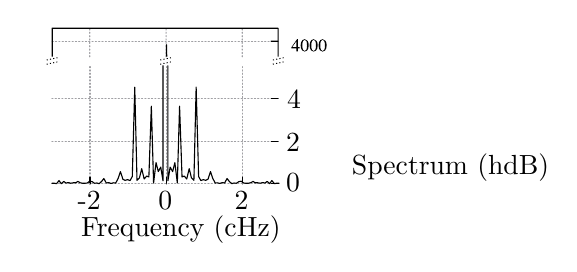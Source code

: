 
\definecolor{ca0a0a4}{RGB}{160,160,164}


\def \globalscale {1.0}
\begin{tikzpicture}[y=0.80pt, x=0.80pt, yscale=-\globalscale, xscale=\globalscale, inner sep=0pt, outer sep=0pt]
\begin{scope}[draw=black,line join=bevel,line cap=rect,even odd rule,line width=0.800pt]
\end{scope}
\begin{scope}[scale=1.012,draw=black,line join=bevel,line cap=rect,even odd rule,line width=0.800pt]
\end{scope}
\begin{scope}[scale=1.012,draw=ca0a0a4,dash pattern=on 0.40pt off 0.80pt,line join=round,line cap=round,even odd rule,line width=0.400pt]
  \path[draw] (29.5,86.5) -- (29.5,33.734);



\end{scope}
\begin{scope}[scale=1.012,draw=black,line join=round,line cap=round,even odd rule,line width=0.400pt]
  \path[draw] (29.5,86.5) -- (29.5,83.5);



\end{scope}
\begin{scope}[scale=1.012,draw=black,line join=bevel,line cap=rect,even odd rule,line width=0.800pt]
\end{scope}
\begin{scope}[cm={{1.012,0.0,0.0,1.012,(24.3,99.225)}},draw=black,line join=bevel,line cap=rect,even odd rule,line width=0.800pt]
\end{scope}
\begin{scope}[cm={{1.012,0.0,0.0,1.012,(24.3,99.225)}},draw=black,line join=bevel,line cap=rect,even odd rule,line width=0.800pt]
\end{scope}
\begin{scope}[cm={{1.012,0.0,0.0,1.012,(24.3,99.225)}},draw=black,line join=bevel,line cap=rect,even odd rule,line width=0.800pt]
\end{scope}
\begin{scope}[cm={{1.012,0.0,0.0,1.012,(24.3,99.225)}},draw=black,line join=bevel,line cap=rect,even odd rule,line width=0.800pt]
\end{scope}
\begin{scope}[cm={{1.012,0.0,0.0,1.012,(24.3,99.225)}},draw=black,line join=bevel,line cap=rect,even odd rule,line width=0.800pt]
\end{scope}
\begin{scope}[cm={{1.012,0.0,0.0,1.012,(24.3,99.225)}},draw=black,line join=bevel,line cap=rect,even odd rule,line width=0.800pt]
  \path[fill=black] (0.0,0.0) node[above right] (text32) {-2};



\end{scope}
\begin{scope}[cm={{1.012,0.0,0.0,1.012,(24.3,99.225)}},draw=black,line join=bevel,line cap=rect,even odd rule,line width=0.800pt]
\end{scope}
\begin{scope}[scale=1.012,draw=black,line join=bevel,line cap=rect,even odd rule,line width=0.800pt]
\end{scope}
\begin{scope}[scale=1.012,draw=ca0a0a4,dash pattern=on 0.40pt off 0.80pt,line join=round,line cap=round,even odd rule,line width=0.400pt]
  \path[draw] (63.5,86.5) -- (63.5,33.757);



\end{scope}
\begin{scope}[scale=1.012,draw=black,line join=round,line cap=round,even odd rule,line width=0.400pt]
  \path[draw] (63.5,86.5) -- (63.5,83.5);



\end{scope}
\begin{scope}[scale=1.012,draw=black,line join=bevel,line cap=rect,even odd rule,line width=0.800pt]
\end{scope}
\begin{scope}[cm={{1.012,0.0,0.0,1.012,(60.75,99.225)}},draw=black,line join=bevel,line cap=rect,even odd rule,line width=0.800pt]
\end{scope}
\begin{scope}[cm={{1.012,0.0,0.0,1.012,(60.75,99.225)}},draw=black,line join=bevel,line cap=rect,even odd rule,line width=0.800pt]
\end{scope}
\begin{scope}[cm={{1.012,0.0,0.0,1.012,(60.75,99.225)}},draw=black,line join=bevel,line cap=rect,even odd rule,line width=0.800pt]
\end{scope}
\begin{scope}[cm={{1.012,0.0,0.0,1.012,(60.75,99.225)}},draw=black,line join=bevel,line cap=rect,even odd rule,line width=0.800pt]
\end{scope}
\begin{scope}[cm={{1.012,0.0,0.0,1.012,(60.75,99.225)}},draw=black,line join=bevel,line cap=rect,even odd rule,line width=0.800pt]
\end{scope}
\begin{scope}[cm={{1.012,0.0,0.0,1.012,(60.75,99.225)}},draw=black,line join=bevel,line cap=rect,even odd rule,line width=0.800pt]
  \path[fill=black] (0.0,0.0) node[above right] (text60) {0};



\end{scope}
\begin{scope}[cm={{1.012,0.0,0.0,1.012,(60.75,99.225)}},draw=black,line join=bevel,line cap=rect,even odd rule,line width=0.800pt]
\end{scope}
\begin{scope}[scale=1.012,draw=black,line join=bevel,line cap=rect,even odd rule,line width=0.800pt]
\end{scope}
\begin{scope}[scale=1.012,draw=ca0a0a4,dash pattern=on 0.40pt off 0.80pt,line join=round,line cap=round,even odd rule,line width=0.400pt]
  \path[draw] (97.5,86.5) -- (97.5,33.809);



\end{scope}
\begin{scope}[scale=1.012,draw=black,line join=round,line cap=round,even odd rule,line width=0.400pt]
  \path[draw] (97.5,86.5) -- (97.5,83.5);



\end{scope}
\begin{scope}[scale=1.012,draw=black,line join=bevel,line cap=rect,even odd rule,line width=0.800pt]
\end{scope}
\begin{scope}[cm={{1.012,0.0,0.0,1.012,(95.175,99.225)}},draw=black,line join=bevel,line cap=rect,even odd rule,line width=0.800pt]
\end{scope}
\begin{scope}[cm={{1.012,0.0,0.0,1.012,(95.175,99.225)}},draw=black,line join=bevel,line cap=rect,even odd rule,line width=0.800pt]
\end{scope}
\begin{scope}[cm={{1.012,0.0,0.0,1.012,(95.175,99.225)}},draw=black,line join=bevel,line cap=rect,even odd rule,line width=0.800pt]
\end{scope}
\begin{scope}[cm={{1.012,0.0,0.0,1.012,(95.175,99.225)}},draw=black,line join=bevel,line cap=rect,even odd rule,line width=0.800pt]
\end{scope}
\begin{scope}[cm={{1.012,0.0,0.0,1.012,(95.175,99.225)}},draw=black,line join=bevel,line cap=rect,even odd rule,line width=0.800pt]
\end{scope}
\begin{scope}[cm={{1.012,0.0,0.0,1.012,(95.175,99.225)}},draw=black,line join=bevel,line cap=rect,even odd rule,line width=0.800pt]
  \path[fill=black] (0.0,0.0) node[above right] (text88) {2};



\end{scope}
\begin{scope}[cm={{1.012,0.0,0.0,1.012,(95.175,99.225)}},draw=black,line join=bevel,line cap=rect,even odd rule,line width=0.800pt]
\end{scope}
\begin{scope}[scale=1.012,draw=black,line join=bevel,line cap=rect,even odd rule,line width=0.800pt]
\end{scope}
\begin{scope}[scale=1.012,draw=ca0a0a4,dash pattern=on 0.40pt off 0.80pt,line join=round,line cap=round,even odd rule,line width=0.400pt]
  \path[draw] (12.5,86.5) -- (113.5,86.5);



\end{scope}
\begin{scope}[scale=1.012,draw=black,line join=round,line cap=round,even odd rule,line width=0.400pt]
  \path[draw] (113.5,86.5) -- (113.5,86.5) -- (110.5,86.5);



\end{scope}
\begin{scope}[scale=1.012,draw=black,line join=bevel,line cap=rect,even odd rule,line width=0.800pt]
\end{scope}
\begin{scope}[cm={{1.012,0.0,0.0,1.012,(118.462,91.125)}},draw=black,line join=bevel,line cap=rect,even odd rule,line width=0.800pt]
\end{scope}
\begin{scope}[cm={{1.012,0.0,0.0,1.012,(118.462,91.125)}},draw=black,line join=bevel,line cap=rect,even odd rule,line width=0.800pt]
\end{scope}
\begin{scope}[cm={{1.012,0.0,0.0,1.012,(118.462,91.125)}},draw=black,line join=bevel,line cap=rect,even odd rule,line width=0.800pt]
\end{scope}
\begin{scope}[cm={{1.012,0.0,0.0,1.012,(118.462,91.125)}},draw=black,line join=bevel,line cap=rect,even odd rule,line width=0.800pt]
\end{scope}
\begin{scope}[cm={{1.012,0.0,0.0,1.012,(118.462,91.125)}},draw=black,line join=bevel,line cap=rect,even odd rule,line width=0.800pt]
\end{scope}
\begin{scope}[cm={{1.012,0.0,0.0,1.012,(118.462,91.125)}},draw=black,line join=bevel,line cap=rect,even odd rule,line width=0.800pt]
  \path[fill=black] (0.0,0.0) node[above right] (text116) {0};



\end{scope}
\begin{scope}[cm={{1.012,0.0,0.0,1.012,(118.462,91.125)}},draw=black,line join=bevel,line cap=rect,even odd rule,line width=0.800pt]
\end{scope}
\begin{scope}[scale=1.012,draw=black,line join=bevel,line cap=rect,even odd rule,line width=0.800pt]
\end{scope}
\begin{scope}[scale=1.012,draw=ca0a0a4,dash pattern=on 0.40pt off 0.80pt,line join=round,line cap=round,even odd rule,line width=0.400pt]
  \path[draw] (12.5,67.5) -- (113.5,67.5);



\end{scope}
\begin{scope}[scale=1.012,draw=black,line join=round,line cap=round,even odd rule,line width=0.400pt]
  \path[draw] (113.5,67.5) -- (113.5,67.5) -- (110.5,67.5);



\end{scope}
\begin{scope}[scale=1.012,draw=black,line join=bevel,line cap=rect,even odd rule,line width=0.800pt]
\end{scope}
\begin{scope}[cm={{1.012,0.0,0.0,1.012,(118.462,72.9)}},draw=black,line join=bevel,line cap=rect,even odd rule,line width=0.800pt]
\end{scope}
\begin{scope}[cm={{1.012,0.0,0.0,1.012,(118.462,72.9)}},draw=black,line join=bevel,line cap=rect,even odd rule,line width=0.800pt]
\end{scope}
\begin{scope}[cm={{1.012,0.0,0.0,1.012,(118.462,72.9)}},draw=black,line join=bevel,line cap=rect,even odd rule,line width=0.800pt]
\end{scope}
\begin{scope}[cm={{1.012,0.0,0.0,1.012,(118.462,72.9)}},draw=black,line join=bevel,line cap=rect,even odd rule,line width=0.800pt]
\end{scope}
\begin{scope}[cm={{1.012,0.0,0.0,1.012,(118.462,72.9)}},draw=black,line join=bevel,line cap=rect,even odd rule,line width=0.800pt]
\end{scope}
\begin{scope}[cm={{1.012,0.0,0.0,1.012,(118.462,72.9)}},draw=black,line join=bevel,line cap=rect,even odd rule,line width=0.800pt]
  \path[fill=black] (0.0,0.0) node[above right] (text144) {2};



\end{scope}
\begin{scope}[cm={{1.012,0.0,0.0,1.012,(118.462,72.9)}},draw=black,line join=bevel,line cap=rect,even odd rule,line width=0.800pt]
\end{scope}
\begin{scope}[scale=1.012,draw=black,line join=bevel,line cap=rect,even odd rule,line width=0.800pt]
\end{scope}
\begin{scope}[scale=1.012,draw=ca0a0a4,dash pattern=on 0.40pt off 0.80pt,line join=round,line cap=round,even odd rule,line width=0.400pt]
  \path[draw] (12.5,48.5) -- (113.5,48.5);



\end{scope}
\begin{scope}[scale=1.012,draw=black,line join=round,line cap=round,even odd rule,line width=0.400pt]
  \path[draw] (113.5,48.5) -- (113.5,48.5) -- (110.5,48.5);



\end{scope}
\begin{scope}[scale=1.012,draw=black,line join=bevel,line cap=rect,even odd rule,line width=0.800pt]
\end{scope}
\begin{scope}[cm={{1.012,0.0,0.0,1.012,(118.969,53.663)}},draw=black,line join=bevel,line cap=rect,even odd rule,line width=0.800pt]
\end{scope}
\begin{scope}[cm={{1.012,0.0,0.0,1.012,(118.969,53.663)}},draw=black,line join=bevel,line cap=rect,even odd rule,line width=0.800pt]
\end{scope}
\begin{scope}[cm={{1.012,0.0,0.0,1.012,(118.969,53.663)}},draw=black,line join=bevel,line cap=rect,even odd rule,line width=0.800pt]
\end{scope}
\begin{scope}[cm={{1.012,0.0,0.0,1.012,(118.969,53.663)}},draw=black,line join=bevel,line cap=rect,even odd rule,line width=0.800pt]
\end{scope}
\begin{scope}[cm={{1.012,0.0,0.0,1.012,(118.969,53.663)}},draw=black,line join=bevel,line cap=rect,even odd rule,line width=0.800pt]
\end{scope}
\begin{scope}[cm={{1.012,0.0,0.0,1.012,(118.969,53.663)}},draw=black,line join=bevel,line cap=rect,even odd rule,line width=0.800pt]
  \path[fill=black] (0.0,0.0) node[above right] (text172) {4};



\end{scope}
\begin{scope}[cm={{1.012,0.0,0.0,1.012,(118.969,53.663)}},draw=black,line join=bevel,line cap=rect,even odd rule,line width=0.800pt]
\end{scope}
\begin{scope}[scale=1.012,draw=black,line join=bevel,line cap=rect,even odd rule,line width=0.800pt]
\end{scope}
\begin{scope}[scale=1.012,draw=black,line join=bevel,line cap=rect,even odd rule,line width=0.800pt]
\end{scope}
\begin{scope}[cm={{0.0,-1.012,1.012,0.0,(134.662,91.125)}},draw=black,line join=bevel,line cap=rect,even odd rule,line width=0.800pt]
\end{scope}
\begin{scope}[cm={{0.0,-1.012,1.012,0.0,(134.662,91.125)}},draw=black,line join=bevel,line cap=rect,even odd rule,line width=0.800pt]
\end{scope}
\begin{scope}[cm={{0.0,-1.012,1.012,0.0,(134.662,91.125)}},draw=black,line join=bevel,line cap=rect,even odd rule,line width=0.800pt]
\end{scope}
\begin{scope}[cm={{0.0,-1.012,1.012,0.0,(134.662,91.125)}},draw=black,line join=bevel,line cap=rect,even odd rule,line width=0.800pt]
\end{scope}
\begin{scope}[cm={{0.0,-1.012,1.012,0.0,(134.662,91.125)}},draw=black,line join=bevel,line cap=rect,even odd rule,line width=0.800pt]
\end{scope}
\begin{scope}[cm={{0.0,-1.012,1.012,0.0,(148.162,86.625)}},draw=black,line join=bevel,line cap=rect,even odd rule,line width=0.800pt]
  \path[fill=black] (0.0,0.0) node[above right] (text196) {Spectrum (hdB)};



\end{scope}
\begin{scope}[cm={{0.0,-1.012,1.012,0.0,(134.662,91.125)}},draw=black,line join=bevel,line cap=rect,even odd rule,line width=0.800pt]
\end{scope}
\begin{scope}[cm={{1.012,0.0,0.0,1.012,(25.819,114.412)}},draw=black,line join=bevel,line cap=rect,even odd rule,line width=0.800pt]
\end{scope}
\begin{scope}[cm={{1.012,0.0,0.0,1.012,(25.819,114.412)}},draw=black,line join=bevel,line cap=rect,even odd rule,line width=0.800pt]
\end{scope}
\begin{scope}[cm={{1.012,0.0,0.0,1.012,(25.819,114.412)}},draw=black,line join=bevel,line cap=rect,even odd rule,line width=0.800pt]
\end{scope}
\begin{scope}[cm={{1.012,0.0,0.0,1.012,(25.819,114.412)}},draw=black,line join=bevel,line cap=rect,even odd rule,line width=0.800pt]
\end{scope}
\begin{scope}[cm={{1.012,0.0,0.0,1.012,(25.819,114.412)}},draw=black,line join=bevel,line cap=rect,even odd rule,line width=0.800pt]
\end{scope}
\begin{scope}[cm={{1.012,0.0,0.0,1.012,(25.819,114.412)}},draw=black,line join=bevel,line cap=rect,even odd rule,line width=0.800pt]
  \path[fill=black] (0.0,0.0) node[above right] (text212) {Frequency (cHz)};



\end{scope}
\begin{scope}[cm={{1.012,0.0,0.0,1.012,(25.819,114.412)}},draw=black,line join=bevel,line cap=rect,even odd rule,line width=0.800pt]
\end{scope}
\begin{scope}[scale=1.012,draw=black,line join=bevel,line cap=rect,even odd rule,line width=0.800pt]
\end{scope}
\begin{scope}[scale=1.012,draw=black,line join=bevel,line cap=rect,even odd rule,line width=0.800pt]
\end{scope}
\begin{scope}[scale=1.012,draw=black,line join=bevel,line cap=rect,even odd rule,line width=0.800pt]
\end{scope}
\begin{scope}[scale=1.012,draw=black,line join=round,line cap=round,even odd rule,line width=0.400pt]
  \path[draw] (12.5,86.2) -- (12.5,86.2) -- (13.6,86.2) -- (14.6,86.4) -- (15.7,85.0) -- (16.7,86.4) -- (17.8,85.4) -- (18.8,86.1) -- (19.9,85.9) -- (20.9,86.2) -- (22.0,86.0) -- (23.1,86.0) -- (24.1,85.4) -- (25.2,86.0) -- (26.2,86.2) -- (27.3,86.2) -- (28.3,86.1) -- (29.4,85.3) -- (30.5,85.5) -- (31.5,86.2) -- (32.6,86.1) -- (33.6,86.4) -- (34.7,85.4) -- (35.7,84.1) -- (36.8,86.1) -- (37.9,85.9) -- (38.9,86.3) -- (40.0,86.0) -- (41.0,86.1) -- (42.1,84.0) -- (43.1,81.0) -- (44.2,84.4) -- (45.2,84.9) -- (46.3,84.6) -- (47.4,85.0) -- (48.4,83.2) -- (49.5,43.3) -- (50.5,84.9) -- (51.6,83.8) -- (52.6,79.7) -- (53.7,84.3) -- (54.8,83.0) -- (55.8,83.4) -- (56.9,51.8) -- (57.9,86.1) -- (59.0,77.0) -- (60.0,81.0) -- (61.1,79.0) -- (62.1,85.1) -- (62.1,33.718);



  \path[draw] (64.3,33.752) -- (64.3,85.1) -- (65.3,79.0) -- (66.4,81.0) -- (67.4,77.0) -- (68.5,86.1) -- (69.5,51.8) -- (70.6,83.4) -- (71.6,83.0) -- (72.7,84.3) -- (73.8,79.7) -- (74.8,83.8) -- (75.9,84.9) -- (76.9,43.3) -- (78.0,83.2) -- (79.0,85.0) -- (80.1,84.6) -- (81.2,84.9) -- (82.2,84.4) -- (83.3,81.0) -- (84.3,84.0) -- (85.4,86.1) -- (86.4,86.0) -- (87.5,86.3) -- (88.6,85.9) -- (89.6,86.1) -- (90.7,84.1) -- (91.7,85.4) -- (92.8,86.4) -- (93.8,86.1) -- (94.9,86.2) -- (95.9,85.5) -- (97.0,85.3) -- (98.1,86.1) -- (99.1,86.2) -- (100.2,86.2) -- (101.2,86.0) -- (102.3,85.4) -- (103.3,86.0) -- (104.4,86.0) -- (105.5,86.2) -- (106.5,85.9) -- (107.6,86.1) -- (108.6,85.4) -- (109.7,86.4) -- (110.7,85.0) -- (111.8,86.4) -- (112.8,86.2) -- (113.9,86.2) -- (113.9,86.2);



\end{scope}
\begin{scope}[scale=1.012,draw=black,line join=bevel,line cap=rect,even odd rule,line width=0.800pt]
\end{scope}
\begin{scope}[scale=1.012,draw=black,line join=bevel,line cap=rect,even odd rule,line width=0.800pt]
\end{scope}
\begin{scope}[scale=1.012,draw=black,line join=bevel,line cap=rect,even odd rule,line width=0.800pt]
\end{scope}
\begin{scope}[draw=black,line join=bevel,line cap=rect,even odd rule,line width=0.800pt]
\end{scope}
\begin{scope}[cm={{1.012,0.0,0.0,1.012,(2.931,0.31)}},draw=ca0a0a4,dash pattern=on 0.40pt off 0.80pt,line join=round,line cap=round,even odd rule,line width=0.400pt]
  \path[color=black,fill=ca0a0a4,dash pattern=on 0.40pt off 0.80pt,line join=miter,line cap=butt,miter limit=4.00,nonzero rule,line width=0.400pt] (26.5,16.75) .. controls (26.362,16.75) and (26.25,16.862) .. (26.25,17.0) -- (26.25,17.5) .. controls (26.25,17.638) and (26.362,17.75) .. (26.5,17.75) .. controls (26.638,17.75) and (26.75,17.638) .. (26.75,17.5) -- (26.75,17.0) .. controls (26.75,16.862) and (26.638,16.75) .. (26.5,16.75) -- cycle(26.5,18.25) .. controls (26.362,18.25) and (26.25,18.362) .. (26.25,18.5) -- (26.25,19.0) .. controls (26.25,19.138) and (26.362,19.25) .. (26.5,19.25) .. controls (26.638,19.25) and (26.75,19.138) .. (26.75,19.0) -- (26.75,18.5) .. controls (26.75,18.362) and (26.638,18.25) .. (26.5,18.25) -- cycle(26.5,19.75) .. controls (26.362,19.75) and (26.25,19.862) .. (26.25,20.0) -- (26.25,20.5) .. controls (26.25,20.638) and (26.362,20.75) .. (26.5,20.75) .. controls (26.638,20.75) and (26.75,20.638) .. (26.75,20.5) -- (26.75,20.0) .. controls (26.75,19.862) and (26.638,19.75) .. (26.5,19.75) -- cycle(26.5,21.25) .. controls (26.362,21.25) and (26.25,21.362) .. (26.25,21.5) -- (26.25,22.0) .. controls (26.25,22.138) and (26.362,22.25) .. (26.5,22.25) .. controls (26.638,22.25) and (26.75,22.138) .. (26.75,22.0) -- (26.75,21.5) .. controls (26.75,21.362) and (26.638,21.25) .. (26.5,21.25) -- cycle(26.5,22.75) .. controls (26.362,22.75) and (26.25,22.862) .. (26.25,23.0) -- (26.25,23.5) .. controls (26.25,23.638) and (26.362,23.75) .. (26.5,23.75) .. controls (26.638,23.75) and (26.75,23.638) .. (26.75,23.5) -- (26.75,23.0) .. controls (26.75,22.862) and (26.638,22.75) .. (26.5,22.75) -- cycle(26.5,24.25) .. controls (26.362,24.25) and (26.25,24.362) .. (26.25,24.5) -- (26.25,25.0) .. controls (26.25,25.138) and (26.362,25.25) .. (26.5,25.25) .. controls (26.638,25.25) and (26.75,25.138) .. (26.75,25.0) -- (26.75,24.5) .. controls (26.75,24.362) and (26.638,24.25) .. (26.5,24.25) -- cycle(26.5,25.75) .. controls (26.362,25.75) and (26.25,25.862) .. (26.25,26.0) -- (26.25,26.5) .. controls (26.25,26.638) and (26.362,26.75) .. (26.5,26.75) .. controls (26.638,26.75) and (26.75,26.638) .. (26.75,26.5) -- (26.75,26.0) .. controls (26.75,25.862) and (26.638,25.75) .. (26.5,25.75) -- cycle(26.5,27.25) .. controls (26.362,27.25) and (26.25,27.362) .. (26.25,27.5) -- (26.25,28.0) .. controls (26.25,28.138) and (26.362,28.25) .. (26.5,28.25) .. controls (26.638,28.25) and (26.75,28.138) .. (26.75,28.0) -- (26.75,27.5) .. controls (26.75,27.362) and (26.638,27.25) .. (26.5,27.25) -- cycle(26.5,28.75) .. controls (26.362,28.75) and (26.25,28.862) .. (26.25,29.0) -- (26.25,29.5) .. controls (26.25,29.638) and (26.362,29.75) .. (26.5,29.75) .. controls (26.638,29.75) and (26.75,29.638) .. (26.75,29.5) -- (26.75,29.0) .. controls (26.75,28.862) and (26.638,28.75) .. (26.5,28.75) -- cycle;



\end{scope}
\begin{scope}[cm={{1.013,0.0,0.0,1.012,(8.011,0.31)}},draw=ca0a0a4,dash pattern=on 0.40pt off 0.80pt,line join=round,line cap=round,even odd rule,line width=0.400pt]
  \path[color=black,fill=ca0a0a4,dash pattern=on 0.40pt off 0.80pt,line join=miter,line cap=butt,miter limit=4.00,nonzero rule,line width=0.400pt] (55.5,16.75) .. controls (55.362,16.75) and (55.25,16.862) .. (55.25,17.0) -- (55.25,17.5) .. controls (55.25,17.638) and (55.362,17.75) .. (55.5,17.75) .. controls (55.638,17.75) and (55.75,17.638) .. (55.75,17.5) -- (55.75,17.0) .. controls (55.75,16.862) and (55.638,16.75) .. (55.5,16.75) -- cycle(55.5,18.25) .. controls (55.362,18.25) and (55.25,18.362) .. (55.25,18.5) -- (55.25,19.0) .. controls (55.25,19.138) and (55.362,19.25) .. (55.5,19.25) .. controls (55.638,19.25) and (55.75,19.138) .. (55.75,19.0) -- (55.75,18.5) .. controls (55.75,18.362) and (55.638,18.25) .. (55.5,18.25) -- cycle(55.5,19.75) .. controls (55.362,19.75) and (55.25,19.862) .. (55.25,20.0) -- (55.25,20.5) .. controls (55.25,20.638) and (55.362,20.75) .. (55.5,20.75) .. controls (55.638,20.75) and (55.75,20.638) .. (55.75,20.5) -- (55.75,20.0) .. controls (55.75,19.862) and (55.638,19.75) .. (55.5,19.75) -- cycle(55.5,21.25) .. controls (55.362,21.25) and (55.25,21.362) .. (55.25,21.5) -- (55.25,22.0) .. controls (55.25,22.138) and (55.362,22.25) .. (55.5,22.25) .. controls (55.638,22.25) and (55.75,22.138) .. (55.75,22.0) -- (55.75,21.5) .. controls (55.75,21.362) and (55.638,21.25) .. (55.5,21.25) -- cycle(55.5,22.75) .. controls (55.362,22.75) and (55.25,22.862) .. (55.25,23.0) -- (55.25,23.5) .. controls (55.25,23.638) and (55.362,23.75) .. (55.5,23.75) .. controls (55.638,23.75) and (55.75,23.638) .. (55.75,23.5) -- (55.75,23.0) .. controls (55.75,22.862) and (55.638,22.75) .. (55.5,22.75) -- cycle(55.5,24.25) .. controls (55.362,24.25) and (55.25,24.362) .. (55.25,24.5) -- (55.25,25.0) .. controls (55.25,25.138) and (55.362,25.25) .. (55.5,25.25) .. controls (55.638,25.25) and (55.75,25.138) .. (55.75,25.0) -- (55.75,24.5) .. controls (55.75,24.362) and (55.638,24.25) .. (55.5,24.25) -- cycle(55.5,25.75) .. controls (55.362,25.75) and (55.25,25.862) .. (55.25,26.0) -- (55.25,26.5) .. controls (55.25,26.638) and (55.362,26.75) .. (55.5,26.75) .. controls (55.638,26.75) and (55.75,26.638) .. (55.75,26.5) -- (55.75,26.0) .. controls (55.75,25.862) and (55.638,25.75) .. (55.5,25.75) -- cycle(55.5,27.25) .. controls (55.362,27.25) and (55.25,27.362) .. (55.25,27.5) -- (55.25,28.0) .. controls (55.25,28.138) and (55.362,28.25) .. (55.5,28.25) .. controls (55.638,28.25) and (55.75,28.138) .. (55.75,28.0) -- (55.75,27.5) .. controls (55.75,27.362) and (55.638,27.25) .. (55.5,27.25) -- cycle(55.5,28.75) .. controls (55.362,28.75) and (55.25,28.862) .. (55.25,29.0) -- (55.25,29.5) .. controls (55.25,29.638) and (55.362,29.75) .. (55.5,29.75) .. controls (55.638,29.75) and (55.75,29.638) .. (55.75,29.5) -- (55.75,29.0) .. controls (55.75,28.862) and (55.638,28.75) .. (55.5,28.75) -- cycle;



\end{scope}
\begin{scope}[cm={{1.012,0.0,0.0,1.012,(0.006,0.31)}},draw=ca0a0a4,dash pattern=on 0.40pt off 0.80pt,line join=round,line cap=round,even odd rule,line width=0.400pt]
  \path[color=black,fill=ca0a0a4,dash pattern=on 0.40pt off 0.80pt,line join=miter,line cap=butt,miter limit=4.00,nonzero rule,line width=0.400pt] (97.463,16.75) .. controls (97.325,16.75) and (97.213,16.862) .. (97.213,17.0) -- (97.213,17.5) .. controls (97.213,17.638) and (97.325,17.75) .. (97.463,17.75) .. controls (97.601,17.75) and (97.713,17.638) .. (97.713,17.5) -- (97.713,17.0) .. controls (97.713,16.862) and (97.601,16.75) .. (97.463,16.75) -- cycle(97.463,18.25) .. controls (97.325,18.25) and (97.213,18.362) .. (97.213,18.5) -- (97.213,19.0) .. controls (97.213,19.138) and (97.325,19.25) .. (97.463,19.25) .. controls (97.601,19.25) and (97.713,19.138) .. (97.713,19.0) -- (97.713,18.5) .. controls (97.713,18.362) and (97.601,18.25) .. (97.463,18.25) -- cycle(97.463,19.75) .. controls (97.325,19.75) and (97.213,19.862) .. (97.213,20.0) -- (97.213,20.5) .. controls (97.213,20.638) and (97.325,20.75) .. (97.463,20.75) .. controls (97.601,20.75) and (97.713,20.638) .. (97.713,20.5) -- (97.713,20.0) .. controls (97.713,19.862) and (97.601,19.75) .. (97.463,19.75) -- cycle(97.463,21.25) .. controls (97.325,21.25) and (97.213,21.362) .. (97.213,21.5) -- (97.213,22.0) .. controls (97.213,22.138) and (97.325,22.25) .. (97.463,22.25) .. controls (97.601,22.25) and (97.713,22.138) .. (97.713,22.0) -- (97.713,21.5) .. controls (97.713,21.362) and (97.601,21.25) .. (97.463,21.25) -- cycle(97.463,22.75) .. controls (97.325,22.75) and (97.213,22.862) .. (97.213,23.0) -- (97.213,23.5) .. controls (97.213,23.638) and (97.325,23.75) .. (97.463,23.75) .. controls (97.601,23.75) and (97.713,23.638) .. (97.713,23.5) -- (97.713,23.0) .. controls (97.713,22.862) and (97.601,22.75) .. (97.463,22.75) -- cycle(97.463,24.25) .. controls (97.325,24.25) and (97.213,24.362) .. (97.213,24.5) -- (97.213,25.0) .. controls (97.213,25.138) and (97.325,25.25) .. (97.463,25.25) .. controls (97.601,25.25) and (97.713,25.138) .. (97.713,25.0) -- (97.713,24.5) .. controls (97.713,24.362) and (97.601,24.25) .. (97.463,24.25) -- cycle(97.463,25.75) .. controls (97.325,25.75) and (97.213,25.862) .. (97.213,26.0) -- (97.213,26.5) .. controls (97.213,26.638) and (97.325,26.75) .. (97.463,26.75) .. controls (97.601,26.75) and (97.713,26.638) .. (97.713,26.5) -- (97.713,26.0) .. controls (97.713,25.862) and (97.601,25.75) .. (97.463,25.75) -- cycle(97.463,27.25) .. controls (97.325,27.25) and (97.213,27.362) .. (97.213,27.5) -- (97.213,28.0) .. controls (97.213,28.138) and (97.325,28.25) .. (97.463,28.25) .. controls (97.601,28.25) and (97.713,28.138) .. (97.713,28.0) -- (97.713,27.5) .. controls (97.713,27.362) and (97.601,27.25) .. (97.463,27.25) -- cycle(97.463,28.75) .. controls (97.325,28.75) and (97.213,28.862) .. (97.213,29.0) -- (97.213,29.5) .. controls (97.213,29.638) and (97.325,29.75) .. (97.463,29.75) .. controls (97.601,29.75) and (97.713,29.638) .. (97.713,29.5) -- (97.713,29.0) .. controls (97.713,28.862) and (97.601,28.75) .. (97.463,28.75) -- cycle;



\end{scope}
\begin{scope}[cm={{1.012,0.0,0.0,1.012,(0.006,0.31)}},draw=ca0a0a4,dash pattern=on 0.40pt off 0.80pt,line join=round,line cap=round,even odd rule,line width=0.400pt]
\end{scope}
\begin{scope}[cm={{1.012,0.0,0.0,1.012,(0.148,-45.248)}},draw=ca0a0a4,dash pattern=on 0.40pt off 0.80pt,line join=round,line cap=round,even odd rule,line width=0.400pt]
  \path[cm={{0.998,0.0,0.0,1.0,(0.021,0.0)}},draw] (12.5,67.5) -- (113.5,67.5);



  \path[draw=black,line join=miter,line cap=butt,miter limit=4.00,line width=0.356pt] (10.052,75.91) -- (14.826,74.889);



  \path[draw=black,line join=miter,line cap=butt,miter limit=4.00,even odd rule,line width=0.356pt] (10.012,77.785) -- (14.787,76.764);



  \path[draw=black,line join=miter,line cap=butt,miter limit=4.00,even odd rule,line width=0.356pt] (60.719,75.91) -- (65.493,74.889);



  \path[draw=black,line join=miter,line cap=butt,miter limit=4.00,even odd rule,line width=0.356pt] (60.679,77.785) -- (65.454,76.764);



  \path[draw=black,line join=miter,line cap=butt,miter limit=4.00,even odd rule,line width=0.356pt] (111.015,75.91) -- (115.789,74.889);



  \path[draw=black,line join=miter,line cap=butt,miter limit=4.00,even odd rule,line width=0.356pt] (110.976,77.785) -- (115.75,76.764);



\end{scope}
\begin{scope}[cm={{1.012,0.0,0.0,1.012,(0.006,0.31)}},draw=black,line join=round,line cap=round,even odd rule,line width=0.400pt]
  \path[color=black,fill=black,line join=miter,line cap=butt,miter limit=4.00,nonzero rule,line width=0.400pt] (110.315,22.25) .. controls (110.177,22.25) and (110.065,22.362) .. (110.065,22.5) .. controls (110.065,22.638) and (110.177,22.75) .. (110.315,22.75) -- (113.315,22.75) .. controls (113.453,22.75) and (113.565,22.638) .. (113.565,22.5) .. controls (113.565,22.362) and (113.453,22.25) .. (113.315,22.25) -- cycle;



\end{scope}
\begin{scope}[cm={{1.012,0.0,0.0,1.012,(120.775,27.647)}},draw=black,line join=bevel,line cap=rect,even odd rule,line width=0.800pt]
  \begin{scope}[fill=black]
    \path[fill=black] (3.776,-1.336) -- (3.776,-1.848) -- (2.96,-1.848) -- (2.96,-5.408) -- (2.608,-5.408) -- (0.096,-1.848) -- (0.096,-1.336) -- (2.344,-1.336) -- (2.344,0.0) -- (2.96,0.0) -- (2.96,-1.336) -- cycle(2.336,-1.848) -- (0.416,-1.848) -- (2.336,-4.592) -- cycle;



    \path[fill=black] (7.808,-2.64) .. controls (7.808,-4.28) and (7.08,-5.408) .. (6.032,-5.408) .. controls (5.592,-5.408) and (5.256,-5.272) .. (4.96,-4.992) .. controls (4.496,-4.544) and (4.192,-3.624) .. (4.192,-2.688) .. controls (4.192,-1.816) and (4.456,-0.88) .. (4.832,-0.432) .. controls (5.128,-0.08) and (5.536,0.112) .. (6.0,0.112) .. controls (6.408,0.112) and (6.752,-0.024) .. (7.04,-0.304) .. controls (7.504,-0.744) and (7.808,-1.672) .. (7.808,-2.64) -- cycle(7.04,-2.624) .. controls (7.04,-0.952) and (6.688,-0.096) .. (6.0,-0.096) .. controls (5.312,-0.096) and (4.96,-0.952) .. (4.96,-2.616) .. controls (4.96,-4.312) and (5.32,-5.2) .. (6.008,-5.2) .. controls (6.68,-5.2) and (7.04,-4.296) .. (7.04,-2.624) -- cycle;



    \path[fill=black] (11.808,-2.64) .. controls (11.808,-4.28) and (11.08,-5.408) .. (10.032,-5.408) .. controls (9.592,-5.408) and (9.256,-5.272) .. (8.96,-4.992) .. controls (8.496,-4.544) and (8.192,-3.624) .. (8.192,-2.688) .. controls (8.192,-1.816) and (8.456,-0.88) .. (8.832,-0.432) .. controls (9.128,-0.08) and (9.536,0.112) .. (10.0,0.112) .. controls (10.408,0.112) and (10.752,-0.024) .. (11.04,-0.304) .. controls (11.504,-0.744) and (11.808,-1.672) .. (11.808,-2.64) -- cycle(11.04,-2.624) .. controls (11.04,-0.952) and (10.688,-0.096) .. (10.0,-0.096) .. controls (9.312,-0.096) and (8.96,-0.952) .. (8.96,-2.616) .. controls (8.96,-4.312) and (9.32,-5.2) .. (10.008,-5.2) .. controls (10.68,-5.2) and (11.04,-4.296) .. (11.04,-2.624) -- cycle;



    \path[fill=black] (15.808,-2.64) .. controls (15.808,-4.28) and (15.08,-5.408) .. (14.032,-5.408) .. controls (13.592,-5.408) and (13.256,-5.272) .. (12.96,-4.992) .. controls (12.496,-4.544) and (12.192,-3.624) .. (12.192,-2.688) .. controls (12.192,-1.816) and (12.456,-0.88) .. (12.832,-0.432) .. controls (13.128,-0.08) and (13.536,0.112) .. (14.0,0.112) .. controls (14.408,0.112) and (14.752,-0.024) .. (15.04,-0.304) .. controls (15.504,-0.744) and (15.808,-1.672) .. (15.808,-2.64) -- cycle(15.04,-2.624) .. controls (15.04,-0.952) and (14.688,-0.096) .. (14.0,-0.096) .. controls (13.312,-0.096) and (12.96,-0.952) .. (12.96,-2.616) .. controls (12.96,-4.312) and (13.32,-5.2) .. (14.008,-5.2) .. controls (14.68,-5.2) and (15.04,-4.296) .. (15.04,-2.624) -- cycle;



  \end{scope}
\end{scope}
\begin{scope}[cm={{1.012,0.0,0.0,1.012,(0.154,0.522)}},draw=black,line join=round,line cap=round,even odd rule,line width=0.400pt]
  \path[color=black,fill=black,line join=miter,line cap=butt,miter limit=4.00,nonzero rule,line width=0.400pt] (113.582,29.135) -- (113.565,16.5) .. controls (113.565,16.362) and (113.453,16.25) .. (113.315,16.25) -- (12.514,16.25) -- (12.5,16.25) .. controls (12.486,16.25) and (12.473,16.252) .. (12.459,16.254) .. controls (12.445,16.256) and (12.431,16.259) .. (12.418,16.264) .. controls (12.378,16.278) and (12.342,16.302) .. (12.315,16.334) .. controls (12.273,16.38) and (12.25,16.439) .. (12.25,16.5) -- (12.249,29.132) -- (12.782,29.133) -- (12.75,16.75) -- (113.065,16.75) -- (113.062,29.137);



\end{scope}
\begin{scope}[cm={{1.013,0.0,0.0,1.012,(8.011,0.31)}},draw=black,line join=round,line cap=round,even odd rule,line width=0.400pt]
  \path[color=black,fill=black,line join=miter,line cap=butt,miter limit=4.00,nonzero rule,line width=0.400pt] (56.043,29.351) .. controls (56.018,27.603) and (55.949,24.104) .. (55.949,24.104) -- (55.949,24.096) .. controls (55.946,23.964) and (55.841,23.857) .. (55.709,23.852) .. controls (55.569,23.846) and (55.452,23.956) .. (55.449,24.096) -- (55.449,24.104) -- (55.366,29.35);



\end{scope}

\end{tikzpicture}

